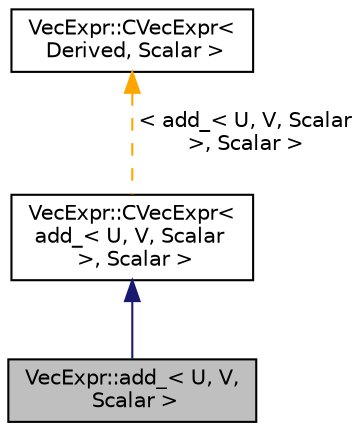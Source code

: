 digraph "VecExpr::add_&lt; U, V, Scalar &gt;"
{
 // LATEX_PDF_SIZE
  edge [fontname="Helvetica",fontsize="10",labelfontname="Helvetica",labelfontsize="10"];
  node [fontname="Helvetica",fontsize="10",shape=record];
  Node1 [label="VecExpr::add_\< U, V,\l Scalar \>",height=0.2,width=0.4,color="black", fillcolor="grey75", style="filled", fontcolor="black",tooltip=" "];
  Node2 -> Node1 [dir="back",color="midnightblue",fontsize="10",style="solid",fontname="Helvetica"];
  Node2 [label="VecExpr::CVecExpr\<\l add_\< U, V, Scalar\l \>, Scalar \>",height=0.2,width=0.4,color="black", fillcolor="white", style="filled",URL="$classVecExpr_1_1CVecExpr.html",tooltip=" "];
  Node3 -> Node2 [dir="back",color="orange",fontsize="10",style="dashed",label=" \< add_\< U, V, Scalar\l \>, Scalar \>" ,fontname="Helvetica"];
  Node3 [label="VecExpr::CVecExpr\<\l Derived, Scalar \>",height=0.2,width=0.4,color="black", fillcolor="white", style="filled",URL="$classVecExpr_1_1CVecExpr.html",tooltip="Base vector expression class."];
}
